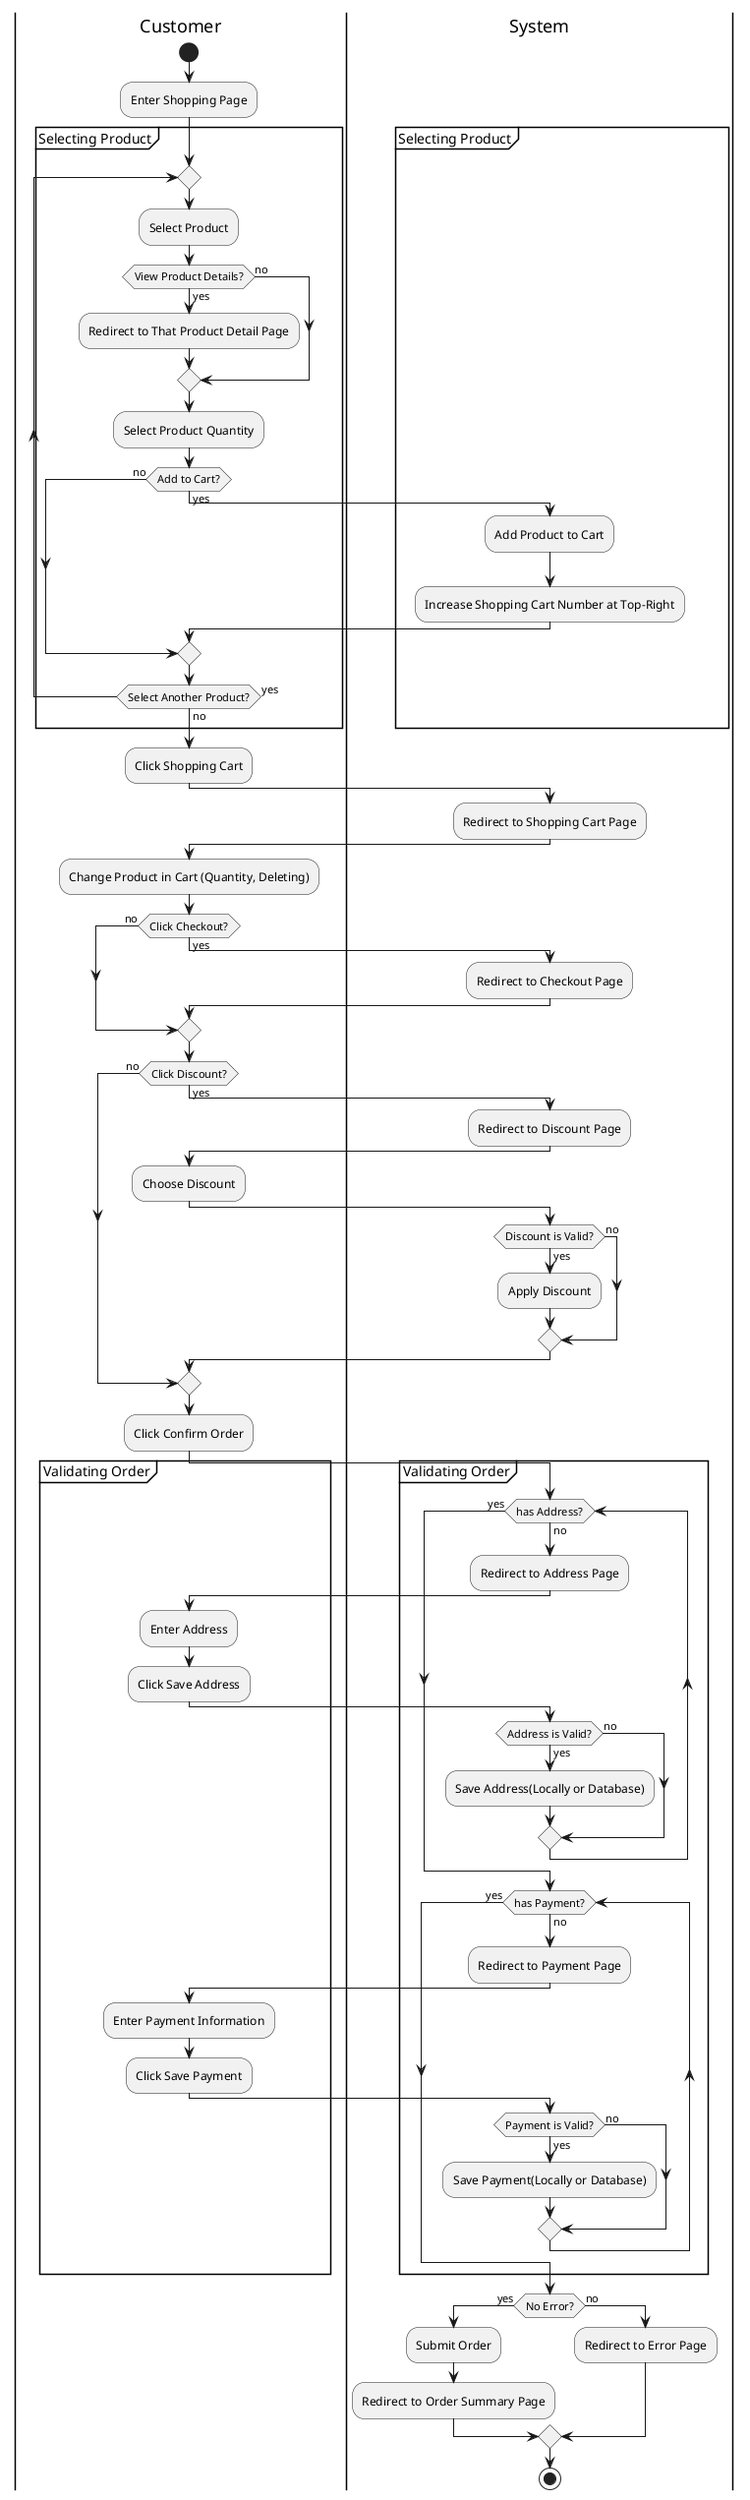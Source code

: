 @startuml Ordering Activity Diagram

|Customer|
start
:Enter Shopping Page;
group Selecting Product
  repeat
  :Select Product;
  if (View Product Details?) then (yes)
    :Redirect to That Product Detail Page;
  else (no)
  endif
    :Select Product Quantity;
  if (Add to Cart?) then (yes)
    |System|
    :Add Product to Cart;
    :Increase Shopping Cart Number at Top-Right;
  else (no)
  endif
  |Customer|
  repeat while (Select Another Product?) is (yes) not (no)
end group
:Click Shopping Cart;

|System|
:Redirect to Shopping Cart Page;

|Customer|
:Change Product in Cart (Quantity, Deleting);

if (Click Checkout?) then (yes)
  |System|
  :Redirect to Checkout Page;
else (no)
endif
|Customer|
if (Click Discount?) then (yes)
  |System|
  :Redirect to Discount Page;
  |Customer|
  :Choose Discount;
  |System|
  if (Discount is Valid?) then (yes)
    :Apply Discount;
  else (no)
  endif
else (no)
endif
|Customer|
:Click Confirm Order;

group  Validating Order
  |System|
  while (has Address?) is (no)
    :Redirect to Address Page;
    |Customer|
    :Enter Address;
    :Click Save Address;
    |System|
    if (Address is Valid?) then (yes)
      :Save Address(Locally or Database);
    else (no)
    endif
  end while (yes)

  while (has Payment?) is (no)
    :Redirect to Payment Page;
    |Customer|
    :Enter Payment Information;
    :Click Save Payment;
    |System|
    if (Payment is Valid?) then (yes)
      :Save Payment(Locally or Database);
    else (no)
    endif
  end while (yes)
endgroup

|System|
if (No Error?) then (yes)
  :Submit Order;
  :Redirect to Order Summary Page;
else (no)
  :Redirect to Error Page;
endif

stop

@enduml
